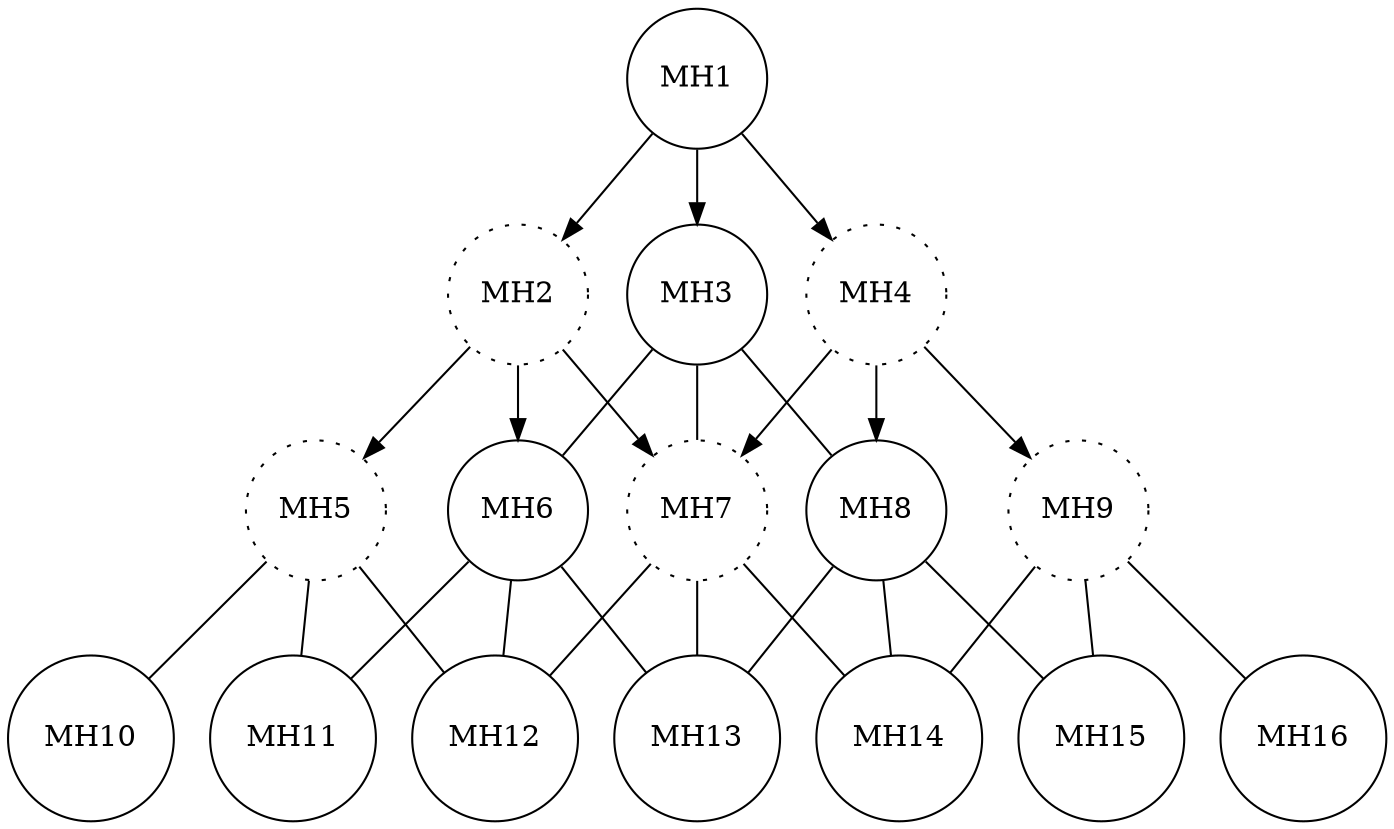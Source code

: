 digraph olsrOperation {

	node[shape=circle,color=black]
	//Level 1
	MH1 -> MH2
	MH1 -> MH3
	MH1 -> MH4

	MH2[style=dotted]
	MH4[style=dotted]
	MH5[style=dotted]
	MH7[style=dotted]
	MH9[style=dotted]

	//Level 2
	MH2 -> MH5
	MH2 -> MH6
	MH2 -> MH7

	MH4 -> MH7
	MH4 -> MH8
	MH4 -> MH9

	edge[dir=none]
	MH3 -> MH6
	MH3 -> MH7
	MH3 -> MH8

	MH5 -> MH10
	MH5 -> MH11
	MH5 -> MH12

	MH6 -> MH11
	MH6 -> MH12
	MH6 -> MH13

	MH7 -> MH12
	MH7 -> MH13
	MH7 -> MH14

	MH8 -> MH13
	MH8 -> MH14
	MH8 -> MH15

	MH9 -> MH14
	MH9 -> MH15
	MH9 -> MH16

}
